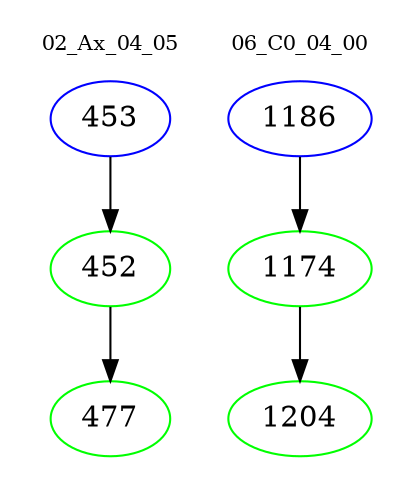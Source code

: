 digraph{
subgraph cluster_0 {
color = white
label = "02_Ax_04_05";
fontsize=10;
T0_453 [label="453", color="blue"]
T0_453 -> T0_452 [color="black"]
T0_452 [label="452", color="green"]
T0_452 -> T0_477 [color="black"]
T0_477 [label="477", color="green"]
}
subgraph cluster_1 {
color = white
label = "06_C0_04_00";
fontsize=10;
T1_1186 [label="1186", color="blue"]
T1_1186 -> T1_1174 [color="black"]
T1_1174 [label="1174", color="green"]
T1_1174 -> T1_1204 [color="black"]
T1_1204 [label="1204", color="green"]
}
}

